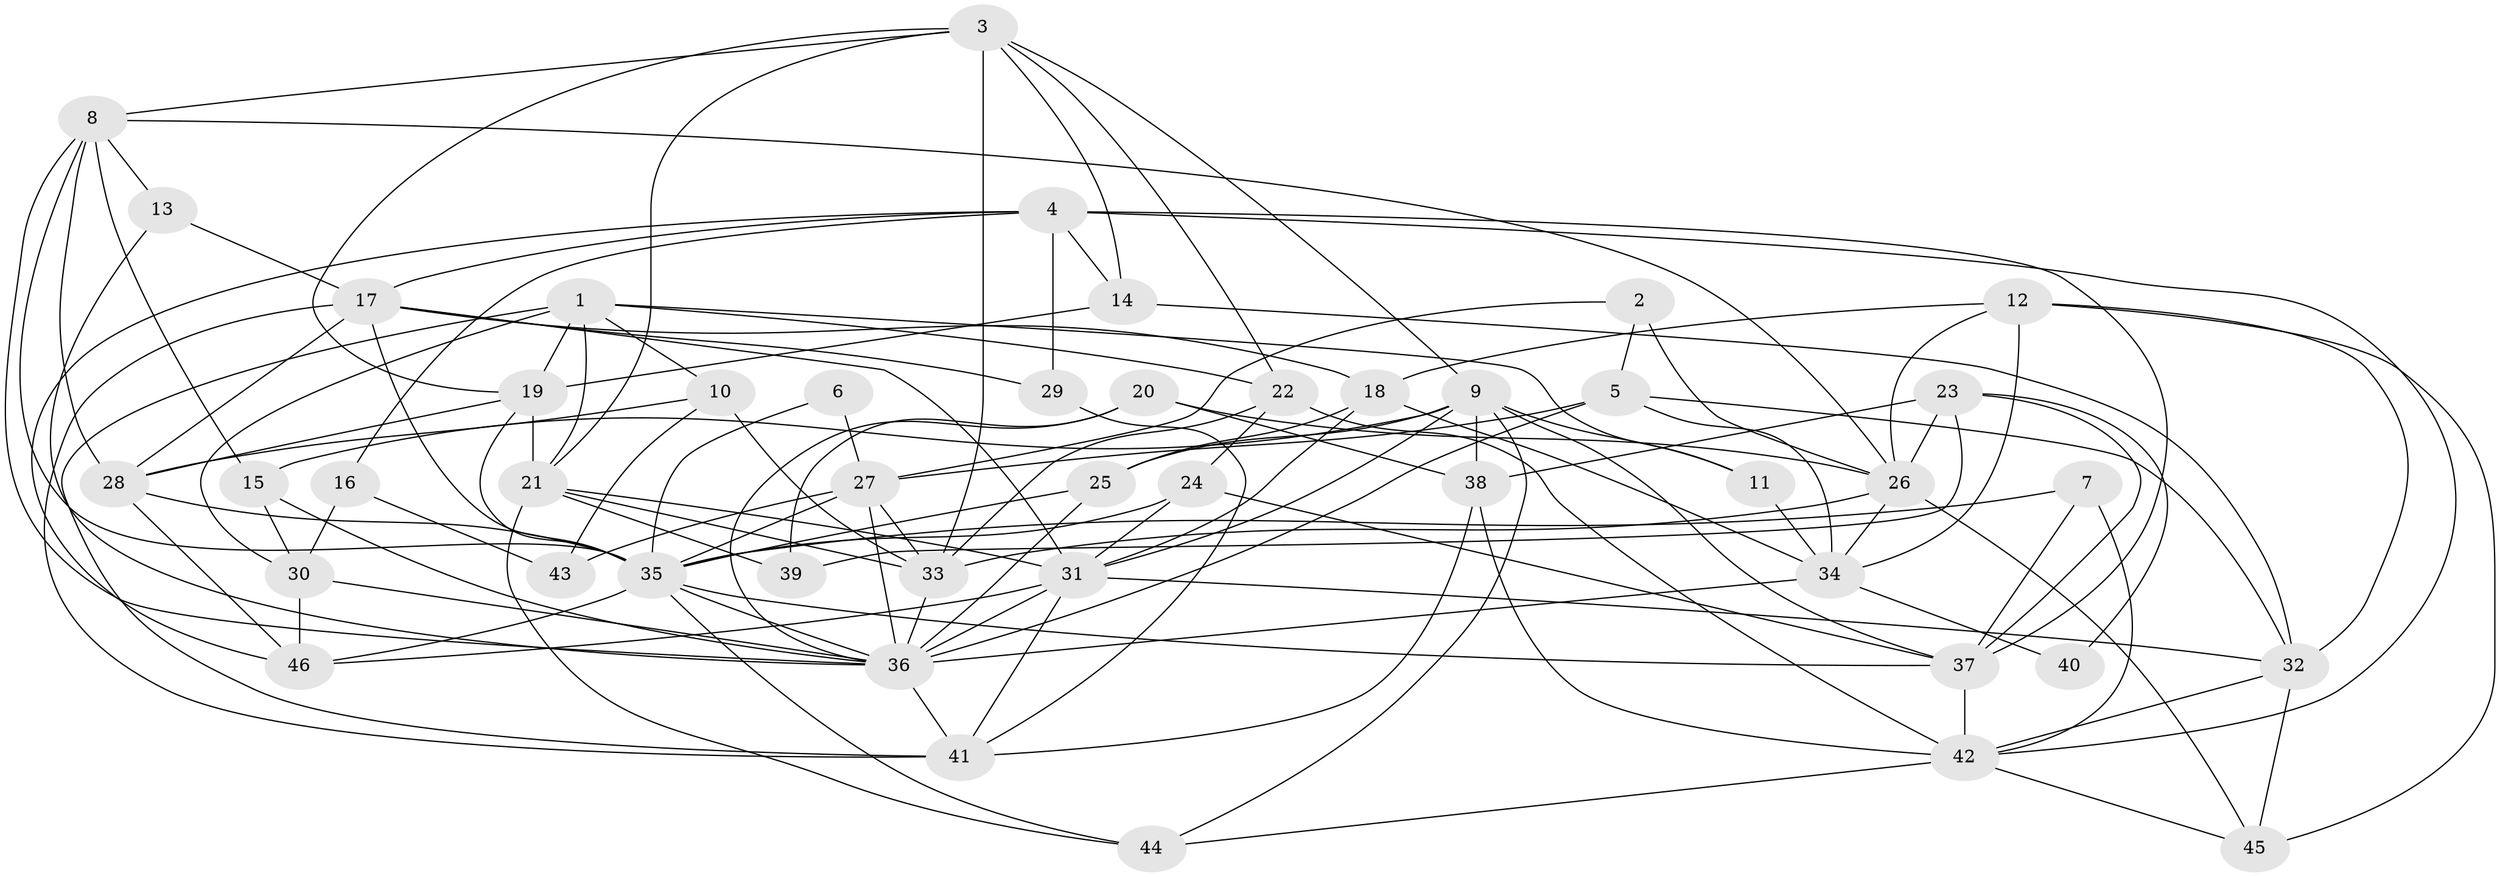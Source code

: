 // original degree distribution, {3: 0.2608695652173913, 6: 0.14130434782608695, 4: 0.30434782608695654, 5: 0.15217391304347827, 2: 0.11956521739130435, 7: 0.021739130434782608}
// Generated by graph-tools (version 1.1) at 2025/50/03/09/25 03:50:02]
// undirected, 46 vertices, 127 edges
graph export_dot {
graph [start="1"]
  node [color=gray90,style=filled];
  1;
  2;
  3;
  4;
  5;
  6;
  7;
  8;
  9;
  10;
  11;
  12;
  13;
  14;
  15;
  16;
  17;
  18;
  19;
  20;
  21;
  22;
  23;
  24;
  25;
  26;
  27;
  28;
  29;
  30;
  31;
  32;
  33;
  34;
  35;
  36;
  37;
  38;
  39;
  40;
  41;
  42;
  43;
  44;
  45;
  46;
  1 -- 10 [weight=1.0];
  1 -- 11 [weight=1.0];
  1 -- 19 [weight=1.0];
  1 -- 21 [weight=1.0];
  1 -- 22 [weight=1.0];
  1 -- 30 [weight=1.0];
  1 -- 41 [weight=1.0];
  2 -- 5 [weight=1.0];
  2 -- 26 [weight=1.0];
  2 -- 27 [weight=1.0];
  3 -- 8 [weight=1.0];
  3 -- 9 [weight=1.0];
  3 -- 14 [weight=1.0];
  3 -- 19 [weight=1.0];
  3 -- 21 [weight=1.0];
  3 -- 22 [weight=1.0];
  3 -- 33 [weight=1.0];
  4 -- 14 [weight=1.0];
  4 -- 16 [weight=1.0];
  4 -- 17 [weight=1.0];
  4 -- 29 [weight=1.0];
  4 -- 37 [weight=1.0];
  4 -- 42 [weight=1.0];
  4 -- 46 [weight=1.0];
  5 -- 27 [weight=1.0];
  5 -- 32 [weight=1.0];
  5 -- 34 [weight=2.0];
  5 -- 36 [weight=1.0];
  6 -- 27 [weight=1.0];
  6 -- 35 [weight=1.0];
  7 -- 35 [weight=1.0];
  7 -- 37 [weight=1.0];
  7 -- 42 [weight=1.0];
  8 -- 13 [weight=1.0];
  8 -- 15 [weight=1.0];
  8 -- 26 [weight=1.0];
  8 -- 28 [weight=1.0];
  8 -- 35 [weight=1.0];
  8 -- 36 [weight=1.0];
  9 -- 11 [weight=1.0];
  9 -- 15 [weight=1.0];
  9 -- 25 [weight=1.0];
  9 -- 31 [weight=1.0];
  9 -- 37 [weight=1.0];
  9 -- 38 [weight=1.0];
  9 -- 44 [weight=1.0];
  10 -- 28 [weight=1.0];
  10 -- 33 [weight=1.0];
  10 -- 43 [weight=1.0];
  11 -- 34 [weight=1.0];
  12 -- 18 [weight=1.0];
  12 -- 26 [weight=1.0];
  12 -- 32 [weight=1.0];
  12 -- 34 [weight=1.0];
  12 -- 45 [weight=1.0];
  13 -- 17 [weight=1.0];
  13 -- 36 [weight=1.0];
  14 -- 19 [weight=1.0];
  14 -- 32 [weight=1.0];
  15 -- 30 [weight=1.0];
  15 -- 36 [weight=1.0];
  16 -- 30 [weight=1.0];
  16 -- 43 [weight=1.0];
  17 -- 18 [weight=1.0];
  17 -- 28 [weight=1.0];
  17 -- 29 [weight=1.0];
  17 -- 31 [weight=1.0];
  17 -- 35 [weight=1.0];
  17 -- 41 [weight=1.0];
  18 -- 25 [weight=1.0];
  18 -- 31 [weight=1.0];
  18 -- 34 [weight=1.0];
  19 -- 21 [weight=1.0];
  19 -- 28 [weight=1.0];
  19 -- 35 [weight=1.0];
  20 -- 26 [weight=1.0];
  20 -- 36 [weight=1.0];
  20 -- 38 [weight=1.0];
  20 -- 39 [weight=1.0];
  21 -- 31 [weight=1.0];
  21 -- 33 [weight=1.0];
  21 -- 39 [weight=1.0];
  21 -- 44 [weight=1.0];
  22 -- 24 [weight=1.0];
  22 -- 33 [weight=1.0];
  22 -- 42 [weight=2.0];
  23 -- 26 [weight=1.0];
  23 -- 37 [weight=1.0];
  23 -- 38 [weight=1.0];
  23 -- 39 [weight=1.0];
  23 -- 40 [weight=1.0];
  24 -- 31 [weight=1.0];
  24 -- 35 [weight=1.0];
  24 -- 37 [weight=1.0];
  25 -- 35 [weight=1.0];
  25 -- 36 [weight=1.0];
  26 -- 33 [weight=1.0];
  26 -- 34 [weight=1.0];
  26 -- 45 [weight=1.0];
  27 -- 33 [weight=1.0];
  27 -- 35 [weight=1.0];
  27 -- 36 [weight=1.0];
  27 -- 43 [weight=1.0];
  28 -- 35 [weight=1.0];
  28 -- 46 [weight=1.0];
  29 -- 41 [weight=1.0];
  30 -- 36 [weight=1.0];
  30 -- 46 [weight=1.0];
  31 -- 32 [weight=1.0];
  31 -- 36 [weight=1.0];
  31 -- 41 [weight=1.0];
  31 -- 46 [weight=1.0];
  32 -- 42 [weight=1.0];
  32 -- 45 [weight=1.0];
  33 -- 36 [weight=1.0];
  34 -- 36 [weight=2.0];
  34 -- 40 [weight=1.0];
  35 -- 36 [weight=1.0];
  35 -- 37 [weight=1.0];
  35 -- 44 [weight=1.0];
  35 -- 46 [weight=1.0];
  36 -- 41 [weight=1.0];
  37 -- 42 [weight=1.0];
  38 -- 41 [weight=1.0];
  38 -- 42 [weight=1.0];
  42 -- 44 [weight=1.0];
  42 -- 45 [weight=1.0];
}
